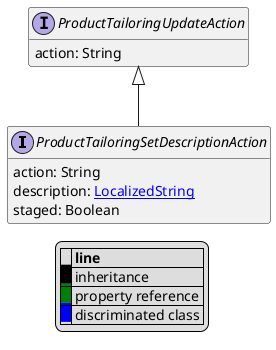@startuml

hide empty fields
hide empty methods
legend
|= |= line |
|<back:black>   </back>| inheritance |
|<back:green>   </back>| property reference |
|<back:blue>   </back>| discriminated class |
endlegend
interface ProductTailoringSetDescriptionAction [[ProductTailoringSetDescriptionAction.svg]] extends ProductTailoringUpdateAction {
    action: String
    description: [[LocalizedString.svg LocalizedString]]
    staged: Boolean
}
interface ProductTailoringUpdateAction [[ProductTailoringUpdateAction.svg]]  {
    action: String
}





@enduml
